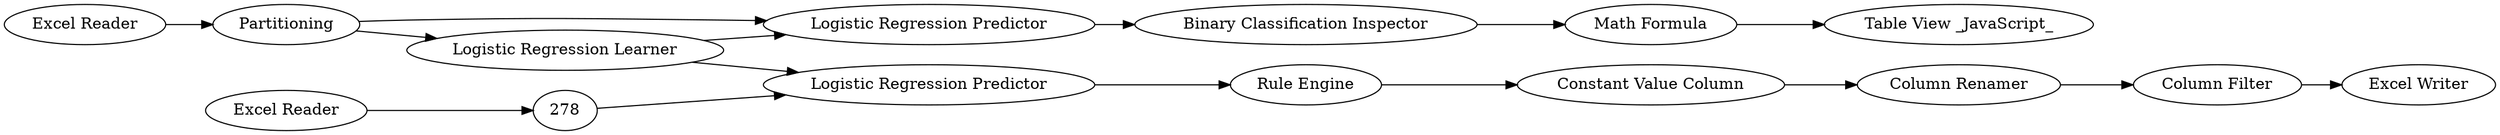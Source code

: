 digraph {
	33 [label="Rule Engine"]
	262 [label="Excel Reader"]
	263 [label="Excel Reader"]
	282 [label="Column Filter"]
	283 [label="Excel Writer"]
	285 [label="Logistic Regression Predictor"]
	286 [label="Constant Value Column"]
	287 [label=Partitioning]
	288 [label="Logistic Regression Learner"]
	289 [label="Logistic Regression Predictor"]
	290 [label="Binary Classification Inspector"]
	291 [label="Math Formula"]
	292 [label="Table View _JavaScript_"]
	293 [label="Column Renamer"]
	33 -> 286
	262 -> 287
	263 -> 278
	278 -> 285
	282 -> 283
	285 -> 33
	286 -> 293
	287 -> 289
	287 -> 288
	288 -> 289
	288 -> 285
	289 -> 290
	290 -> 291
	291 -> 292
	293 -> 282
	rankdir=LR
}
